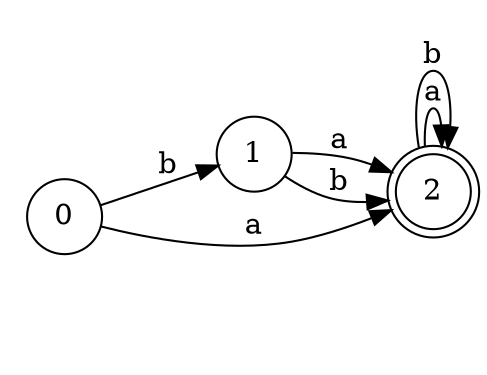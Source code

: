 digraph dfa2_minimized {
__start0 [label="" shape="none"];

rankdir=LR;
size="8,5";

s0 [style="filled", color="black", fillcolor="white" shape="circle", label="0"];
s1 [style="filled", color="black", fillcolor="white" shape="circle", label="1"];
s2 [style="rounded,filled", color="black", fillcolor="white" shape="doublecircle", label="2"];
s0 -> s2 [label="a"];
s0 -> s1 [label="b"];
s1 -> s2 [label="a"];
s1 -> s2 [label="b"];
s2 -> s2 [label="a"];
s2 -> s2 [label="b"];

}